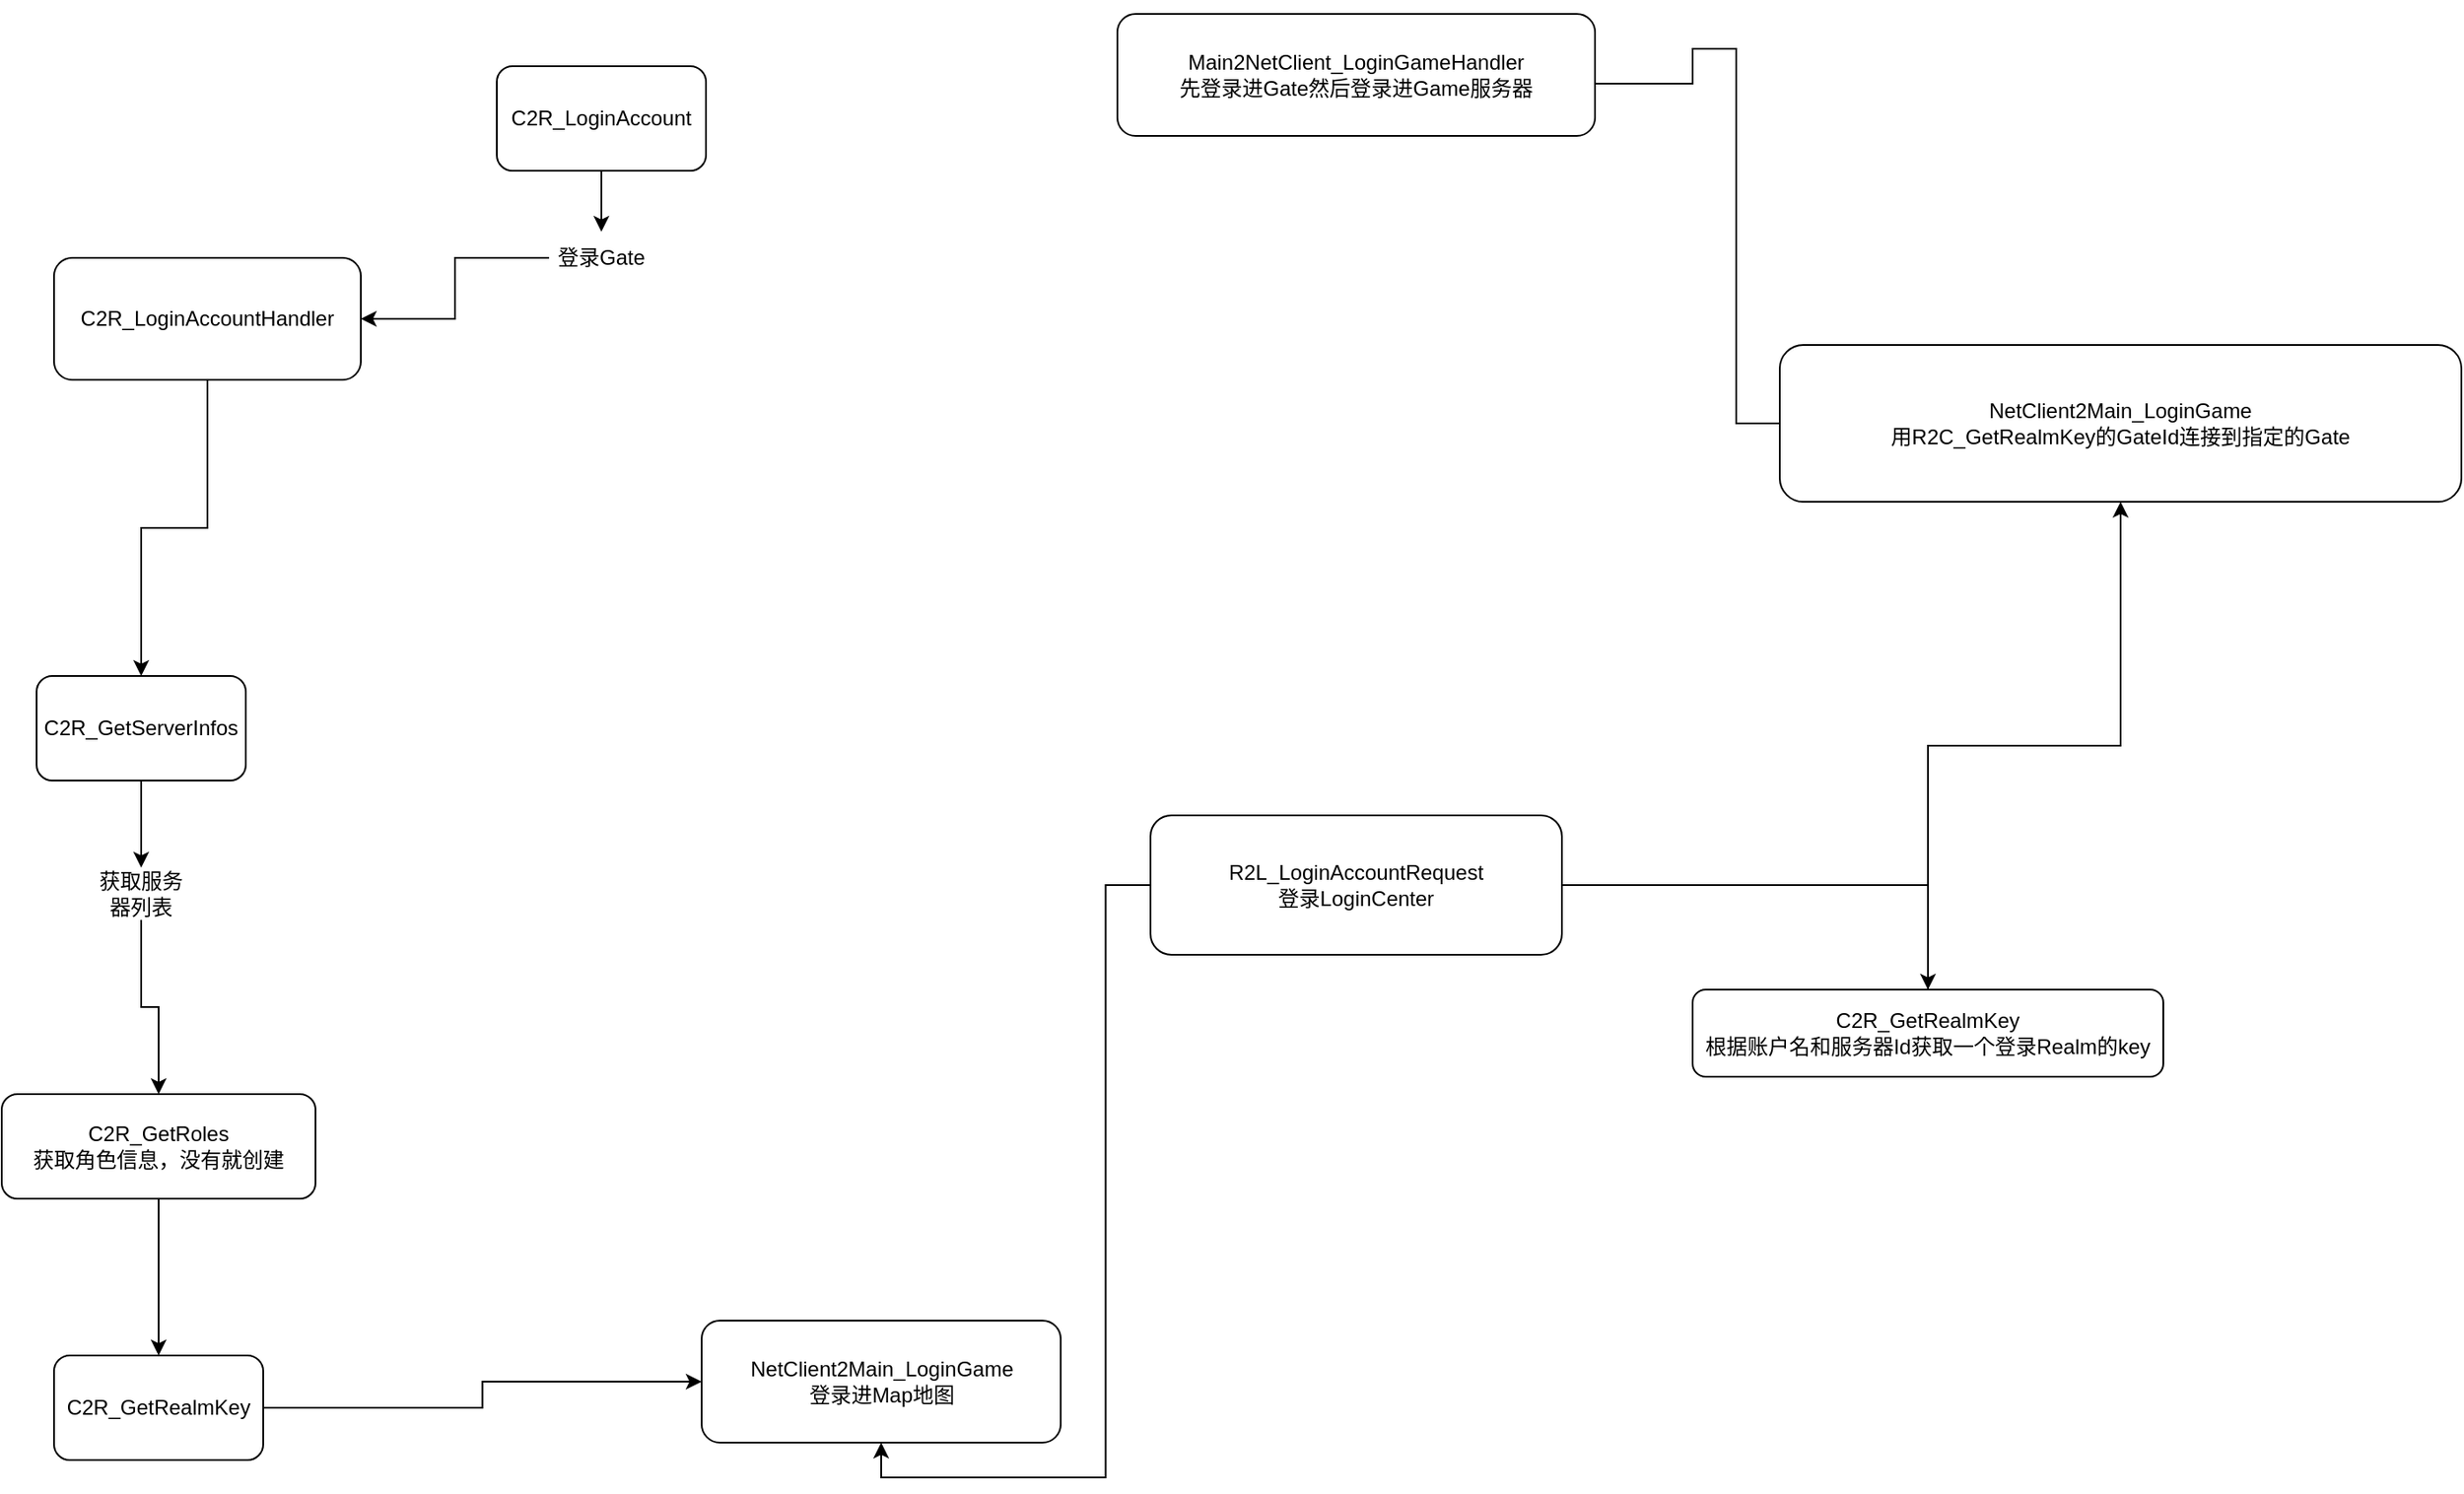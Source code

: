 <mxfile version="24.4.0" type="device">
  <diagram name="第 1 页" id="b04dUmWzA-TVEbHrEcft">
    <mxGraphModel dx="1434" dy="844" grid="1" gridSize="10" guides="1" tooltips="1" connect="1" arrows="1" fold="1" page="1" pageScale="1" pageWidth="827" pageHeight="1169" math="0" shadow="0">
      <root>
        <mxCell id="0" />
        <mxCell id="1" parent="0" />
        <mxCell id="4djWOOgGUXpCvrjaS2Bz-4" style="edgeStyle=orthogonalEdgeStyle;rounded=0;orthogonalLoop=1;jettySize=auto;html=1;" edge="1" parent="1" source="4djWOOgGUXpCvrjaS2Bz-6" target="4djWOOgGUXpCvrjaS2Bz-3">
          <mxGeometry relative="1" as="geometry" />
        </mxCell>
        <mxCell id="4djWOOgGUXpCvrjaS2Bz-1" value="C2R_LoginAccount" style="rounded=1;whiteSpace=wrap;html=1;" vertex="1" parent="1">
          <mxGeometry x="354" y="60" width="120" height="60" as="geometry" />
        </mxCell>
        <mxCell id="4djWOOgGUXpCvrjaS2Bz-12" style="edgeStyle=orthogonalEdgeStyle;rounded=0;orthogonalLoop=1;jettySize=auto;html=1;" edge="1" parent="1" source="4djWOOgGUXpCvrjaS2Bz-3" target="4djWOOgGUXpCvrjaS2Bz-7">
          <mxGeometry relative="1" as="geometry" />
        </mxCell>
        <mxCell id="4djWOOgGUXpCvrjaS2Bz-3" value="C2R_LoginAccountHandler" style="rounded=1;whiteSpace=wrap;html=1;" vertex="1" parent="1">
          <mxGeometry x="100" y="170" width="176" height="70" as="geometry" />
        </mxCell>
        <mxCell id="4djWOOgGUXpCvrjaS2Bz-5" value="" style="edgeStyle=orthogonalEdgeStyle;rounded=0;orthogonalLoop=1;jettySize=auto;html=1;" edge="1" parent="1" source="4djWOOgGUXpCvrjaS2Bz-1" target="4djWOOgGUXpCvrjaS2Bz-6">
          <mxGeometry relative="1" as="geometry">
            <mxPoint x="414" y="120" as="sourcePoint" />
            <mxPoint x="414" y="240" as="targetPoint" />
          </mxGeometry>
        </mxCell>
        <mxCell id="4djWOOgGUXpCvrjaS2Bz-6" value="登录Gate" style="text;html=1;align=center;verticalAlign=middle;whiteSpace=wrap;rounded=0;" vertex="1" parent="1">
          <mxGeometry x="384" y="155" width="60" height="30" as="geometry" />
        </mxCell>
        <mxCell id="4djWOOgGUXpCvrjaS2Bz-9" style="edgeStyle=orthogonalEdgeStyle;rounded=0;orthogonalLoop=1;jettySize=auto;html=1;" edge="1" parent="1" source="4djWOOgGUXpCvrjaS2Bz-10" target="4djWOOgGUXpCvrjaS2Bz-8">
          <mxGeometry relative="1" as="geometry" />
        </mxCell>
        <mxCell id="4djWOOgGUXpCvrjaS2Bz-7" value="C2R_GetServerInfos" style="rounded=1;whiteSpace=wrap;html=1;" vertex="1" parent="1">
          <mxGeometry x="90" y="410" width="120" height="60" as="geometry" />
        </mxCell>
        <mxCell id="4djWOOgGUXpCvrjaS2Bz-14" style="edgeStyle=orthogonalEdgeStyle;rounded=0;orthogonalLoop=1;jettySize=auto;html=1;entryX=0.5;entryY=0;entryDx=0;entryDy=0;" edge="1" parent="1" source="4djWOOgGUXpCvrjaS2Bz-8" target="4djWOOgGUXpCvrjaS2Bz-13">
          <mxGeometry relative="1" as="geometry" />
        </mxCell>
        <mxCell id="4djWOOgGUXpCvrjaS2Bz-8" value="C2R_GetRoles&lt;br&gt;获取角色信息，没有就创建" style="rounded=1;whiteSpace=wrap;html=1;" vertex="1" parent="1">
          <mxGeometry x="70" y="650" width="180" height="60" as="geometry" />
        </mxCell>
        <mxCell id="4djWOOgGUXpCvrjaS2Bz-11" value="" style="edgeStyle=orthogonalEdgeStyle;rounded=0;orthogonalLoop=1;jettySize=auto;html=1;exitX=0.5;exitY=1;exitDx=0;exitDy=0;" edge="1" parent="1" source="4djWOOgGUXpCvrjaS2Bz-7" target="4djWOOgGUXpCvrjaS2Bz-10">
          <mxGeometry relative="1" as="geometry">
            <mxPoint x="414" y="470" as="sourcePoint" />
            <mxPoint x="414" y="560" as="targetPoint" />
          </mxGeometry>
        </mxCell>
        <mxCell id="4djWOOgGUXpCvrjaS2Bz-10" value="获取服务器列表" style="text;html=1;align=center;verticalAlign=middle;whiteSpace=wrap;rounded=0;" vertex="1" parent="1">
          <mxGeometry x="120" y="520" width="60" height="30" as="geometry" />
        </mxCell>
        <mxCell id="4djWOOgGUXpCvrjaS2Bz-16" style="edgeStyle=orthogonalEdgeStyle;rounded=0;orthogonalLoop=1;jettySize=auto;html=1;" edge="1" parent="1" source="4djWOOgGUXpCvrjaS2Bz-13" target="4djWOOgGUXpCvrjaS2Bz-15">
          <mxGeometry relative="1" as="geometry" />
        </mxCell>
        <mxCell id="4djWOOgGUXpCvrjaS2Bz-13" value="C2R_GetRealmKey" style="rounded=1;whiteSpace=wrap;html=1;" vertex="1" parent="1">
          <mxGeometry x="100" y="800" width="120" height="60" as="geometry" />
        </mxCell>
        <mxCell id="4djWOOgGUXpCvrjaS2Bz-15" value="NetClient2Main_LoginGame&lt;br&gt;登录进Map地图" style="rounded=1;whiteSpace=wrap;html=1;" vertex="1" parent="1">
          <mxGeometry x="471.5" y="780" width="206" height="70" as="geometry" />
        </mxCell>
        <mxCell id="4djWOOgGUXpCvrjaS2Bz-18" style="edgeStyle=orthogonalEdgeStyle;rounded=0;orthogonalLoop=1;jettySize=auto;html=1;entryX=0.5;entryY=1;entryDx=0;entryDy=0;" edge="1" parent="1" source="4djWOOgGUXpCvrjaS2Bz-17" target="4djWOOgGUXpCvrjaS2Bz-15">
          <mxGeometry relative="1" as="geometry" />
        </mxCell>
        <mxCell id="4djWOOgGUXpCvrjaS2Bz-17" value="R2L_LoginAccountRequest&lt;br&gt;登录LoginCenter" style="rounded=1;whiteSpace=wrap;html=1;" vertex="1" parent="1">
          <mxGeometry x="729" y="490" width="236" height="80" as="geometry" />
        </mxCell>
        <mxCell id="4djWOOgGUXpCvrjaS2Bz-22" style="edgeStyle=orthogonalEdgeStyle;rounded=0;orthogonalLoop=1;jettySize=auto;html=1;" edge="1" parent="1" source="4djWOOgGUXpCvrjaS2Bz-19" target="4djWOOgGUXpCvrjaS2Bz-20">
          <mxGeometry relative="1" as="geometry" />
        </mxCell>
        <mxCell id="4djWOOgGUXpCvrjaS2Bz-19" value="C2R_GetRealmKey&lt;br&gt;根据账户名和服务器Id获取一个登录Realm的key" style="rounded=1;whiteSpace=wrap;html=1;" vertex="1" parent="1">
          <mxGeometry x="1040" y="590" width="270" height="50" as="geometry" />
        </mxCell>
        <mxCell id="4djWOOgGUXpCvrjaS2Bz-24" style="edgeStyle=orthogonalEdgeStyle;rounded=0;orthogonalLoop=1;jettySize=auto;html=1;entryX=0.5;entryY=0;entryDx=0;entryDy=0;" edge="1" parent="1" source="4djWOOgGUXpCvrjaS2Bz-20" target="4djWOOgGUXpCvrjaS2Bz-23">
          <mxGeometry relative="1" as="geometry">
            <Array as="points">
              <mxPoint x="1065" y="265" />
              <mxPoint x="1065" y="50" />
              <mxPoint x="1040" y="50" />
              <mxPoint x="1040" y="70" />
            </Array>
          </mxGeometry>
        </mxCell>
        <mxCell id="4djWOOgGUXpCvrjaS2Bz-20" value="NetClient2Main_LoginGame&lt;br&gt;用R2C_GetRealmKey的GateId连接到指定的Gate" style="rounded=1;whiteSpace=wrap;html=1;" vertex="1" parent="1">
          <mxGeometry x="1090" y="220" width="391" height="90" as="geometry" />
        </mxCell>
        <mxCell id="4djWOOgGUXpCvrjaS2Bz-21" style="edgeStyle=orthogonalEdgeStyle;rounded=0;orthogonalLoop=1;jettySize=auto;html=1;entryX=0.5;entryY=0;entryDx=0;entryDy=0;" edge="1" parent="1" source="4djWOOgGUXpCvrjaS2Bz-17" target="4djWOOgGUXpCvrjaS2Bz-19">
          <mxGeometry relative="1" as="geometry" />
        </mxCell>
        <mxCell id="4djWOOgGUXpCvrjaS2Bz-23" value="Main2NetClient_LoginGameHandler&lt;br&gt;先登录进Gate然后登录进Game服务器" style="rounded=1;whiteSpace=wrap;html=1;" vertex="1" parent="1">
          <mxGeometry x="710" y="30" width="274" height="70" as="geometry" />
        </mxCell>
      </root>
    </mxGraphModel>
  </diagram>
</mxfile>
